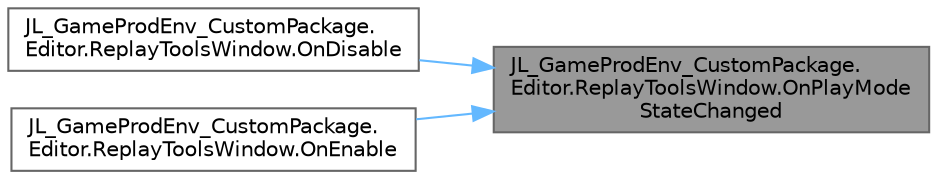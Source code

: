 digraph "JL_GameProdEnv_CustomPackage.Editor.ReplayToolsWindow.OnPlayModeStateChanged"
{
 // LATEX_PDF_SIZE
  bgcolor="transparent";
  edge [fontname=Helvetica,fontsize=10,labelfontname=Helvetica,labelfontsize=10];
  node [fontname=Helvetica,fontsize=10,shape=box,height=0.2,width=0.4];
  rankdir="RL";
  Node1 [id="Node000001",label="JL_GameProdEnv_CustomPackage.\lEditor.ReplayToolsWindow.OnPlayMode\lStateChanged",height=0.2,width=0.4,color="gray40", fillcolor="grey60", style="filled", fontcolor="black",tooltip="Handles state changes between edit mode and play mode. Initializes the recorder when entering play mo..."];
  Node1 -> Node2 [id="edge1_Node000001_Node000002",dir="back",color="steelblue1",style="solid",tooltip=" "];
  Node2 [id="Node000002",label="JL_GameProdEnv_CustomPackage.\lEditor.ReplayToolsWindow.OnDisable",height=0.2,width=0.4,color="grey40", fillcolor="white", style="filled",URL="$class_j_l___game_prod_env___custom_package_1_1_editor_1_1_replay_tools_window.html#a8e9e247517b20351a9edf17a31a0e36c",tooltip="Called when the window is disabled. Unsubscribes from editor events and stops any active playback."];
  Node1 -> Node3 [id="edge2_Node000001_Node000003",dir="back",color="steelblue1",style="solid",tooltip=" "];
  Node3 [id="Node000003",label="JL_GameProdEnv_CustomPackage.\lEditor.ReplayToolsWindow.OnEnable",height=0.2,width=0.4,color="grey40", fillcolor="white", style="filled",URL="$class_j_l___game_prod_env___custom_package_1_1_editor_1_1_replay_tools_window.html#adb591dbd7aaf35cb3b7c82a5c6fece20",tooltip="Called when the window is enabled. Initializes the window by refreshing rigidbody lists,..."];
}
